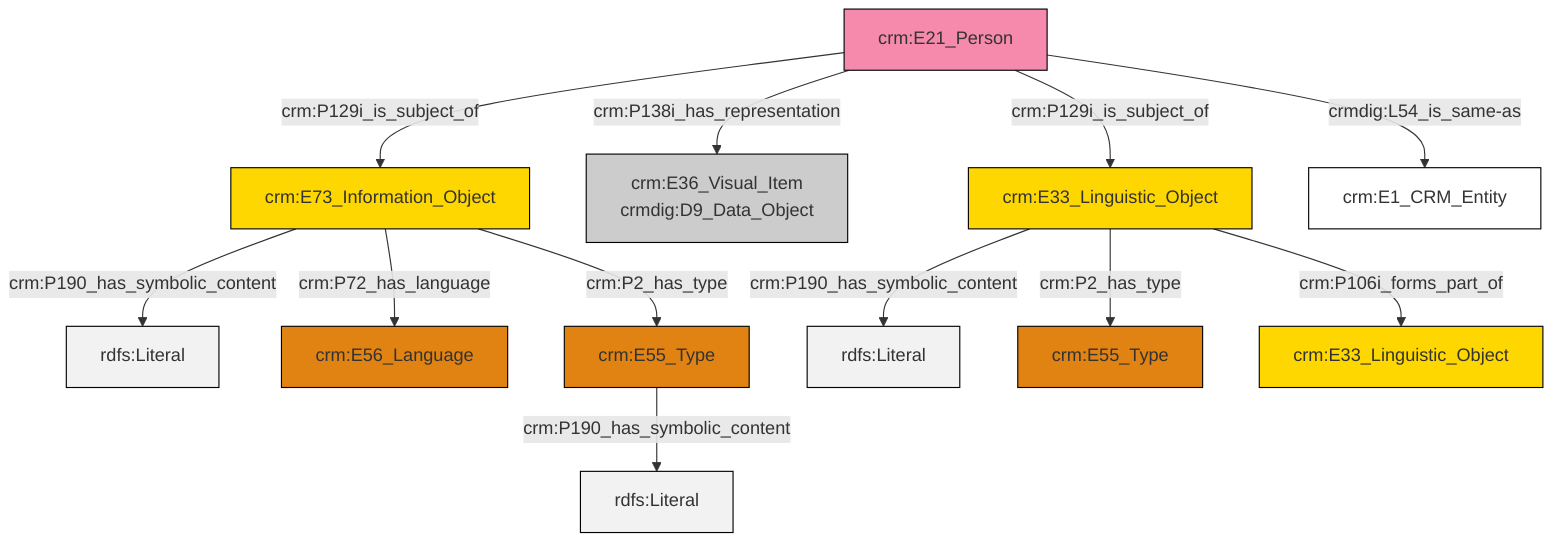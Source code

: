graph TD
classDef Literal fill:#f2f2f2,stroke:#000000;
classDef CRM_Entity fill:#FFFFFF,stroke:#000000;
classDef Temporal_Entity fill:#00C9E6, stroke:#000000;
classDef Type fill:#E18312, stroke:#000000;
classDef Time-Span fill:#2C9C91, stroke:#000000;
classDef Appellation fill:#FFEB7F, stroke:#000000;
classDef Place fill:#008836, stroke:#000000;
classDef Persistent_Item fill:#B266B2, stroke:#000000;
classDef Conceptual_Object fill:#FFD700, stroke:#000000;
classDef Physical_Thing fill:#D2B48C, stroke:#000000;
classDef Actor fill:#f58aad, stroke:#000000;
classDef PC_Classes fill:#4ce600, stroke:#000000;
classDef Multi fill:#cccccc,stroke:#000000;

0["crm:E73_Information_Object"]:::Conceptual_Object -->|crm:P190_has_symbolic_content| 1[rdfs:Literal]:::Literal
2["crm:E21_Person"]:::Actor -->|crm:P129i_is_subject_of| 0["crm:E73_Information_Object"]:::Conceptual_Object
0["crm:E73_Information_Object"]:::Conceptual_Object -->|crm:P72_has_language| 5["crm:E56_Language"]:::Type
2["crm:E21_Person"]:::Actor -->|crm:P138i_has_representation| 3["crm:E36_Visual_Item<br>crmdig:D9_Data_Object"]:::Multi
2["crm:E21_Person"]:::Actor -->|crm:P129i_is_subject_of| 7["crm:E33_Linguistic_Object"]:::Conceptual_Object
7["crm:E33_Linguistic_Object"]:::Conceptual_Object -->|crm:P190_has_symbolic_content| 8[rdfs:Literal]:::Literal
2["crm:E21_Person"]:::Actor -->|crmdig:L54_is_same-as| 10["crm:E1_CRM_Entity"]:::CRM_Entity
16["crm:E55_Type"]:::Type -->|crm:P190_has_symbolic_content| 17[rdfs:Literal]:::Literal
7["crm:E33_Linguistic_Object"]:::Conceptual_Object -->|crm:P2_has_type| 13["crm:E55_Type"]:::Type
7["crm:E33_Linguistic_Object"]:::Conceptual_Object -->|crm:P106i_forms_part_of| 19["crm:E33_Linguistic_Object"]:::Conceptual_Object
0["crm:E73_Information_Object"]:::Conceptual_Object -->|crm:P2_has_type| 16["crm:E55_Type"]:::Type